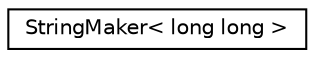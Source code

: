 digraph "Graphical Class Hierarchy"
{
  edge [fontname="Helvetica",fontsize="10",labelfontname="Helvetica",labelfontsize="10"];
  node [fontname="Helvetica",fontsize="10",shape=record];
  rankdir="LR";
  Node1 [label="StringMaker\< long long \>",height=0.2,width=0.4,color="black", fillcolor="white", style="filled",URL="$structCatch_1_1StringMaker_3_01long_01long_01_4.html"];
}
